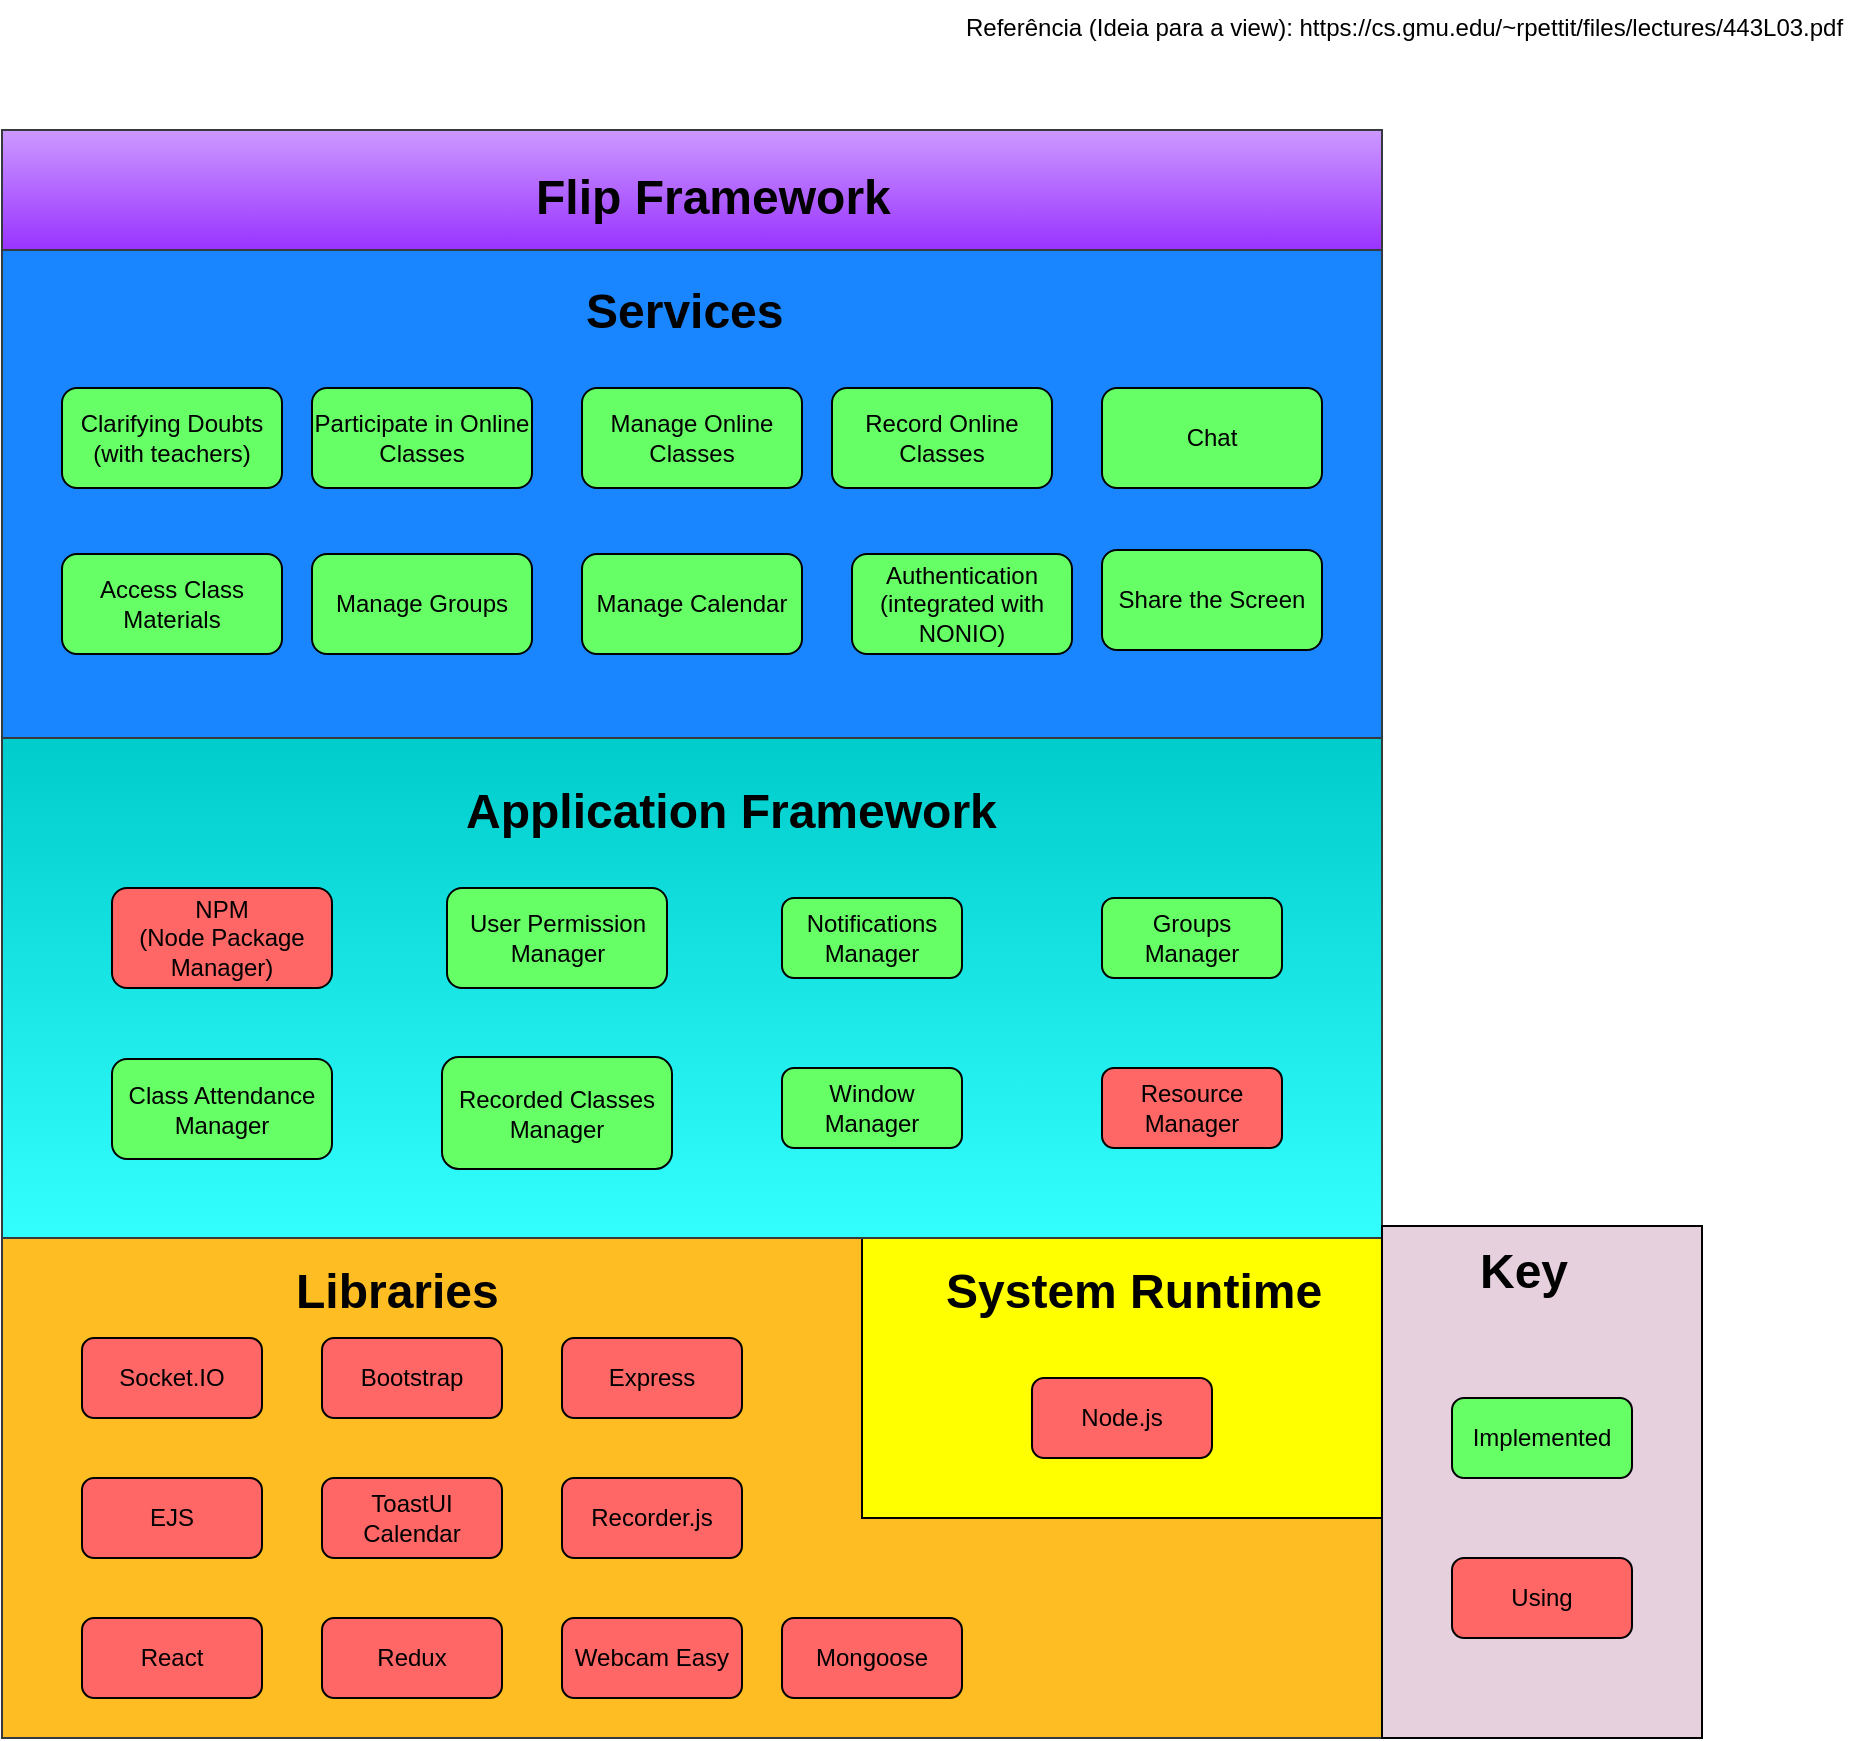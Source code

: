 <mxfile version="14.5.1" type="device"><diagram id="M14ku6R2d7tu8ks6Hk_E" name="Page-1"><mxGraphModel dx="852" dy="494" grid="1" gridSize="10" guides="1" tooltips="1" connect="1" arrows="1" fold="1" page="1" pageScale="1" pageWidth="827" pageHeight="1169" math="0" shadow="0"><root><mxCell id="0"/><mxCell id="1" parent="0"/><mxCell id="SsuL3hMvx5VwyYzYD4P1-1" value="" style="rounded=0;whiteSpace=wrap;html=1;fillColor=#FFBD24;strokeColor=#36393d;" parent="1" vertex="1"><mxGeometry x="30" y="624" width="690" height="250" as="geometry"/></mxCell><mxCell id="SsuL3hMvx5VwyYzYD4P1-2" value="&lt;b&gt;&lt;font style=&quot;font-size: 24px&quot;&gt;Libraries&lt;/font&gt;&lt;/b&gt;" style="text;html=1;resizable=0;points=[];autosize=1;align=left;verticalAlign=top;spacingTop=-4;" parent="1" vertex="1"><mxGeometry x="175" y="634" width="120" height="20" as="geometry"/></mxCell><mxCell id="SsuL3hMvx5VwyYzYD4P1-4" value="Socket.IO" style="rounded=1;whiteSpace=wrap;html=1;fillColor=#FF6666;" parent="1" vertex="1"><mxGeometry x="70" y="674" width="90" height="40" as="geometry"/></mxCell><mxCell id="SsuL3hMvx5VwyYzYD4P1-5" value="Bootstrap" style="rounded=1;whiteSpace=wrap;html=1;fillColor=#FF6666;" parent="1" vertex="1"><mxGeometry x="190" y="674" width="90" height="40" as="geometry"/></mxCell><mxCell id="SsuL3hMvx5VwyYzYD4P1-6" value="Express" style="rounded=1;whiteSpace=wrap;html=1;fillColor=#FF6666;" parent="1" vertex="1"><mxGeometry x="310" y="674" width="90" height="40" as="geometry"/></mxCell><mxCell id="SsuL3hMvx5VwyYzYD4P1-7" value="EJS&lt;span style=&quot;font-family: &amp;#34;helvetica&amp;#34; , &amp;#34;arial&amp;#34; , sans-serif ; font-size: 0px ; white-space: nowrap&quot;&gt;%3CmxGraphModel%3E%3Croot%3E%3CmxCell%20id%3D%220%22%2F%3E%3CmxCell%20id%3D%221%22%20parent%3D%220%22%2F%3E%3CmxCell%20id%3D%222%22%20value%3D%22Express%22%20style%3D%22rounded%3D1%3BwhiteSpace%3Dwrap%3Bhtml%3D1%3B%22%20vertex%3D%221%22%20parent%3D%221%22%3E%3CmxGeometry%20x%3D%22300%22%20y%3D%2270%22%20width%3D%2290%22%20height%3D%2240%22%20as%3D%22geometry%22%2F%3E%3C%2FmxCell%3E%3C%2Froot%3E%3C%2FmxGraphModel%3E&lt;/span&gt;" style="rounded=1;whiteSpace=wrap;html=1;fillColor=#FF6666;" parent="1" vertex="1"><mxGeometry x="70" y="744" width="90" height="40" as="geometry"/></mxCell><mxCell id="SsuL3hMvx5VwyYzYD4P1-8" value="ToastUI Calendar" style="rounded=1;whiteSpace=wrap;html=1;fillColor=#FF6666;" parent="1" vertex="1"><mxGeometry x="190" y="744" width="90" height="40" as="geometry"/></mxCell><mxCell id="SsuL3hMvx5VwyYzYD4P1-9" value="Recorder.js" style="rounded=1;whiteSpace=wrap;html=1;fillColor=#FF6666;" parent="1" vertex="1"><mxGeometry x="310" y="744" width="90" height="40" as="geometry"/></mxCell><mxCell id="SsuL3hMvx5VwyYzYD4P1-10" value="React" style="rounded=1;whiteSpace=wrap;html=1;fillColor=#FF6666;" parent="1" vertex="1"><mxGeometry x="70" y="814" width="90" height="40" as="geometry"/></mxCell><mxCell id="SsuL3hMvx5VwyYzYD4P1-11" value="Redux" style="rounded=1;whiteSpace=wrap;html=1;fillColor=#FF6666;" parent="1" vertex="1"><mxGeometry x="190" y="814" width="90" height="40" as="geometry"/></mxCell><mxCell id="SsuL3hMvx5VwyYzYD4P1-12" value="Webcam Easy" style="rounded=1;whiteSpace=wrap;html=1;fillColor=#FF6666;" parent="1" vertex="1"><mxGeometry x="310" y="814" width="90" height="40" as="geometry"/></mxCell><mxCell id="SsuL3hMvx5VwyYzYD4P1-13" value="" style="rounded=0;whiteSpace=wrap;html=1;fillColor=#FFFF00;strokeColor=#000000;fontColor=#ffffff;" parent="1" vertex="1"><mxGeometry x="460" y="624" width="260" height="140" as="geometry"/></mxCell><mxCell id="SsuL3hMvx5VwyYzYD4P1-14" value="Node.js" style="rounded=1;whiteSpace=wrap;html=1;fillColor=#FF6666;" parent="1" vertex="1"><mxGeometry x="545" y="694" width="90" height="40" as="geometry"/></mxCell><mxCell id="SsuL3hMvx5VwyYzYD4P1-17" value="&lt;b&gt;&lt;font style=&quot;font-size: 24px&quot;&gt;System Runtime&lt;/font&gt;&lt;/b&gt;" style="text;html=1;resizable=0;points=[];autosize=1;align=left;verticalAlign=top;spacingTop=-4;" parent="1" vertex="1"><mxGeometry x="500" y="634" width="200" height="20" as="geometry"/></mxCell><mxCell id="SsuL3hMvx5VwyYzYD4P1-24" value="" style="rounded=0;whiteSpace=wrap;html=1;fillColor=#00CCCC;strokeColor=#36393d;gradientColor=#33FFFF;" parent="1" vertex="1"><mxGeometry x="30" y="374" width="690" height="250" as="geometry"/></mxCell><mxCell id="SsuL3hMvx5VwyYzYD4P1-25" value="Notifications Manager" style="rounded=1;whiteSpace=wrap;html=1;fillColor=#66FF66;" parent="1" vertex="1"><mxGeometry x="420" y="454" width="90" height="40" as="geometry"/></mxCell><UserObject label="Referência (Ideia para a view): https://cs.gmu.edu/~rpettit/files/lectures/443L03.pdf" link="https://cs.gmu.edu/~rpettit/files/lectures/443L03.pdf" id="SsuL3hMvx5VwyYzYD4P1-26"><mxCell style="text;html=1;" parent="1" vertex="1"><mxGeometry x="510" y="5" width="450" height="30" as="geometry"/></mxCell></UserObject><mxCell id="SsuL3hMvx5VwyYzYD4P1-27" value="&lt;b&gt;&lt;font style=&quot;font-size: 24px&quot;&gt;Application Framework&lt;/font&gt;&lt;/b&gt;" style="text;html=1;resizable=0;points=[];autosize=1;align=left;verticalAlign=top;spacingTop=-4;" parent="1" vertex="1"><mxGeometry x="260" y="394" width="280" height="20" as="geometry"/></mxCell><mxCell id="SsuL3hMvx5VwyYzYD4P1-28" value="Resource Manager" style="rounded=1;whiteSpace=wrap;html=1;fillColor=#FF6666;" parent="1" vertex="1"><mxGeometry x="580" y="539" width="90" height="40" as="geometry"/></mxCell><mxCell id="SsuL3hMvx5VwyYzYD4P1-29" value="Window Manager" style="rounded=1;whiteSpace=wrap;html=1;fillColor=#66FF66;" parent="1" vertex="1"><mxGeometry x="420" y="539" width="90" height="40" as="geometry"/></mxCell><mxCell id="SsuL3hMvx5VwyYzYD4P1-31" value="NPM&lt;br&gt;(Node Package Manager)" style="rounded=1;whiteSpace=wrap;html=1;fillColor=#FF6666;" parent="1" vertex="1"><mxGeometry x="85" y="449" width="110" height="50" as="geometry"/></mxCell><mxCell id="SsuL3hMvx5VwyYzYD4P1-32" value="" style="rounded=0;whiteSpace=wrap;html=1;strokeColor=#36393d;fillColor=#1985FF;" parent="1" vertex="1"><mxGeometry x="30" y="124" width="690" height="250" as="geometry"/></mxCell><mxCell id="SsuL3hMvx5VwyYzYD4P1-33" value="&lt;b&gt;&lt;font style=&quot;font-size: 24px&quot;&gt;Services&lt;/font&gt;&lt;/b&gt;" style="text;html=1;resizable=0;points=[];autosize=1;align=left;verticalAlign=top;spacingTop=-4;" parent="1" vertex="1"><mxGeometry x="320" y="144" width="110" height="20" as="geometry"/></mxCell><mxCell id="SsuL3hMvx5VwyYzYD4P1-34" value="" style="rounded=0;whiteSpace=wrap;html=1;fillColor=#CC99FF;strokeColor=#36393d;gradientColor=#9933FF;" parent="1" vertex="1"><mxGeometry x="30" y="70" width="690" height="60" as="geometry"/></mxCell><mxCell id="SsuL3hMvx5VwyYzYD4P1-35" value="&lt;b&gt;&lt;font style=&quot;font-size: 24px&quot;&gt;Flip Framework&lt;/font&gt;&lt;/b&gt;" style="text;html=1;resizable=0;points=[];autosize=1;align=left;verticalAlign=top;spacingTop=-4;" parent="1" vertex="1"><mxGeometry x="295" y="87" width="190" height="20" as="geometry"/></mxCell><mxCell id="SsuL3hMvx5VwyYzYD4P1-36" value="Clarifying Doubts (with teachers)" style="rounded=1;whiteSpace=wrap;html=1;fillColor=#66FF66;" parent="1" vertex="1"><mxGeometry x="60" y="199" width="110" height="50" as="geometry"/></mxCell><mxCell id="SsuL3hMvx5VwyYzYD4P1-37" value="Authentication (integrated with NONIO)" style="rounded=1;whiteSpace=wrap;html=1;fillColor=#66FF66;" parent="1" vertex="1"><mxGeometry x="455" y="282" width="110" height="50" as="geometry"/></mxCell><mxCell id="SsuL3hMvx5VwyYzYD4P1-38" value="Share the Screen" style="rounded=1;whiteSpace=wrap;html=1;fillColor=#66FF66;" parent="1" vertex="1"><mxGeometry x="580" y="280" width="110" height="50" as="geometry"/></mxCell><mxCell id="SsuL3hMvx5VwyYzYD4P1-39" value="Manage Groups" style="rounded=1;whiteSpace=wrap;html=1;fillColor=#66FF66;" parent="1" vertex="1"><mxGeometry x="185" y="282" width="110" height="50" as="geometry"/></mxCell><mxCell id="SsuL3hMvx5VwyYzYD4P1-40" value="Chat" style="rounded=1;whiteSpace=wrap;html=1;fillColor=#66FF66;" parent="1" vertex="1"><mxGeometry x="580" y="199" width="110" height="50" as="geometry"/></mxCell><mxCell id="SsuL3hMvx5VwyYzYD4P1-41" value="Manage Calendar" style="rounded=1;whiteSpace=wrap;html=1;fillColor=#66FF66;" parent="1" vertex="1"><mxGeometry x="320" y="282" width="110" height="50" as="geometry"/></mxCell><mxCell id="SsuL3hMvx5VwyYzYD4P1-42" value="Participate in Online Classes" style="rounded=1;whiteSpace=wrap;html=1;fillColor=#66FF66;" parent="1" vertex="1"><mxGeometry x="185" y="199" width="110" height="50" as="geometry"/></mxCell><mxCell id="SsuL3hMvx5VwyYzYD4P1-43" value="Access Class Materials" style="rounded=1;whiteSpace=wrap;html=1;fillColor=#66FF66;" parent="1" vertex="1"><mxGeometry x="60" y="282" width="110" height="50" as="geometry"/></mxCell><mxCell id="SsuL3hMvx5VwyYzYD4P1-44" value="User Permission Manager" style="rounded=1;whiteSpace=wrap;html=1;fillColor=#66FF66;" parent="1" vertex="1"><mxGeometry x="252.5" y="449" width="110" height="50" as="geometry"/></mxCell><mxCell id="SsuL3hMvx5VwyYzYD4P1-45" value="Manage Online Classes" style="rounded=1;whiteSpace=wrap;html=1;fillColor=#66FF66;" parent="1" vertex="1"><mxGeometry x="320" y="199" width="110" height="50" as="geometry"/></mxCell><mxCell id="SsuL3hMvx5VwyYzYD4P1-46" value="Record Online Classes" style="rounded=1;whiteSpace=wrap;html=1;fillColor=#66FF66;" parent="1" vertex="1"><mxGeometry x="445" y="199" width="110" height="50" as="geometry"/></mxCell><mxCell id="SsuL3hMvx5VwyYzYD4P1-47" value="Groups Manager" style="rounded=1;whiteSpace=wrap;html=1;fillColor=#66FF66;" parent="1" vertex="1"><mxGeometry x="580" y="454" width="90" height="40" as="geometry"/></mxCell><mxCell id="SsuL3hMvx5VwyYzYD4P1-48" value="Class Attendance Manager" style="rounded=1;whiteSpace=wrap;html=1;fillColor=#66FF66;" parent="1" vertex="1"><mxGeometry x="85" y="534.5" width="110" height="50" as="geometry"/></mxCell><mxCell id="SsuL3hMvx5VwyYzYD4P1-49" value="Recorded Classes Manager" style="rounded=1;whiteSpace=wrap;html=1;fillColor=#66FF66;" parent="1" vertex="1"><mxGeometry x="250" y="533.5" width="115" height="56" as="geometry"/></mxCell><mxCell id="D1F6yZoFm-SK_SXK4NeV-1" value="Mongoose" style="rounded=1;whiteSpace=wrap;html=1;fillColor=#FF6666;" parent="1" vertex="1"><mxGeometry x="420" y="814" width="90" height="40" as="geometry"/></mxCell><mxCell id="6g5u_591EPXxBYjbg8JP-1" value="" style="rounded=0;whiteSpace=wrap;html=1;strokeColor=#000000;fontColor=#ffffff;fillColor=#E6D0DE;" parent="1" vertex="1"><mxGeometry x="720" y="618" width="160" height="256" as="geometry"/></mxCell><mxCell id="6g5u_591EPXxBYjbg8JP-2" value="&lt;b&gt;&lt;font style=&quot;font-size: 24px&quot;&gt;Key&lt;/font&gt;&lt;/b&gt;" style="text;html=1;resizable=0;points=[];autosize=1;align=left;verticalAlign=top;spacingTop=-4;" parent="1" vertex="1"><mxGeometry x="767" y="624" width="60" height="20" as="geometry"/></mxCell><mxCell id="6g5u_591EPXxBYjbg8JP-3" value="Using" style="rounded=1;whiteSpace=wrap;html=1;fillColor=#FF6666;" parent="1" vertex="1"><mxGeometry x="755" y="784" width="90" height="40" as="geometry"/></mxCell><mxCell id="6g5u_591EPXxBYjbg8JP-4" value="Implemented" style="rounded=1;whiteSpace=wrap;html=1;fillColor=#66FF66;" parent="1" vertex="1"><mxGeometry x="755" y="704" width="90" height="40" as="geometry"/></mxCell></root></mxGraphModel></diagram></mxfile>